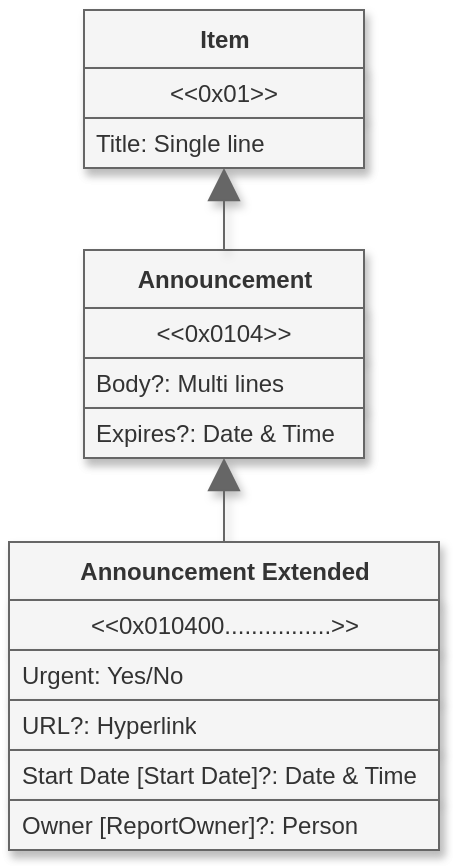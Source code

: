<mxfile>
    <diagram id="DzO7ZxxaBLWRnM7hBDCy" name="Page-1">
        <mxGraphModel dx="1145" dy="788" grid="1" gridSize="10" guides="1" tooltips="1" connect="1" arrows="1" fold="1" page="1" pageScale="1" pageWidth="850" pageHeight="1100" math="0" shadow="0">
            <root>
                <mxCell id="0"/>
                <mxCell id="1" parent="0"/>
                <mxCell id="2" value="Announcement" style="swimlane;fontStyle=1;align=center;verticalAlign=middle;childLayout=stackLayout;horizontal=1;startSize=29;horizontalStack=0;resizeParent=1;resizeParentMax=0;resizeLast=0;collapsible=0;marginBottom=0;html=1;shadow=1;fillColor=#f5f5f5;fontColor=#333333;strokeColor=#666666;" parent="1" vertex="1">
                    <mxGeometry x="340" y="250" width="140" height="104" as="geometry"/>
                </mxCell>
                <mxCell id="3" value="&amp;lt;&amp;lt;0x0104&amp;gt;&amp;gt;" style="text;html=1;strokeColor=#666666;fillColor=#f5f5f5;align=center;verticalAlign=middle;spacingLeft=4;spacingRight=4;overflow=hidden;rotatable=0;points=[[0,0.5],[1,0.5]];portConstraint=eastwest;shadow=1;fontColor=#333333;" parent="2" vertex="1">
                    <mxGeometry y="29" width="140" height="25" as="geometry"/>
                </mxCell>
                <mxCell id="11" value="Body?:&amp;nbsp;Multi lines" style="text;html=1;strokeColor=#666666;fillColor=#f5f5f5;align=left;verticalAlign=middle;spacingLeft=4;spacingRight=4;overflow=hidden;rotatable=0;points=[[0,0.5],[1,0.5]];portConstraint=eastwest;shadow=1;fontColor=#333333;" parent="2" vertex="1">
                    <mxGeometry y="54" width="140" height="25" as="geometry"/>
                </mxCell>
                <mxCell id="13" value="Expires?:&amp;nbsp;Date &amp;amp; Time" style="text;html=1;strokeColor=#666666;fillColor=#f5f5f5;align=left;verticalAlign=middle;spacingLeft=4;spacingRight=4;overflow=hidden;rotatable=0;points=[[0,0.5],[1,0.5]];portConstraint=eastwest;shadow=1;fontColor=#333333;" parent="2" vertex="1">
                    <mxGeometry y="79" width="140" height="25" as="geometry"/>
                </mxCell>
                <mxCell id="9" style="edgeStyle=orthogonalEdgeStyle;rounded=0;orthogonalLoop=1;jettySize=auto;html=1;endArrow=block;endFill=1;endSize=14;shadow=1;fillColor=#f5f5f5;strokeColor=#666666;" parent="1" source="5" target="2" edge="1">
                    <mxGeometry relative="1" as="geometry"/>
                </mxCell>
                <mxCell id="5" value="Announcement Extended" style="swimlane;fontStyle=1;align=center;verticalAlign=middle;childLayout=stackLayout;horizontal=1;startSize=29;horizontalStack=0;resizeParent=1;resizeParentMax=0;resizeLast=0;collapsible=0;marginBottom=0;html=1;shadow=1;fillColor=#f5f5f5;fontColor=#333333;strokeColor=#666666;" parent="1" vertex="1">
                    <mxGeometry x="302.5" y="396" width="215" height="154" as="geometry"/>
                </mxCell>
                <mxCell id="6" value="&amp;lt;&amp;lt;0x010400................&amp;gt;&amp;gt;" style="text;html=1;strokeColor=#666666;fillColor=#f5f5f5;align=center;verticalAlign=middle;spacingLeft=4;spacingRight=4;overflow=hidden;rotatable=0;points=[[0,0.5],[1,0.5]];portConstraint=eastwest;shadow=1;fontColor=#333333;" parent="5" vertex="1">
                    <mxGeometry y="29" width="215" height="25" as="geometry"/>
                </mxCell>
                <mxCell id="7" value="Urgent: Yes/No" style="text;html=1;strokeColor=#666666;fillColor=#f5f5f5;align=left;verticalAlign=middle;spacingLeft=4;spacingRight=4;overflow=hidden;rotatable=0;points=[[0,0.5],[1,0.5]];portConstraint=eastwest;shadow=1;fontColor=#333333;" parent="5" vertex="1">
                    <mxGeometry y="54" width="215" height="25" as="geometry"/>
                </mxCell>
                <mxCell id="14" value="URL?: Hyperlink" style="text;html=1;strokeColor=#666666;fillColor=#f5f5f5;align=left;verticalAlign=middle;spacingLeft=4;spacingRight=4;overflow=hidden;rotatable=0;points=[[0,0.5],[1,0.5]];portConstraint=eastwest;shadow=1;fontColor=#333333;" parent="5" vertex="1">
                    <mxGeometry y="79" width="215" height="25" as="geometry"/>
                </mxCell>
                <mxCell id="16" value="Start Date [Start Date]?:&amp;nbsp;Date &amp;amp; Time" style="text;html=1;strokeColor=#666666;fillColor=#f5f5f5;align=left;verticalAlign=middle;spacingLeft=4;spacingRight=4;overflow=hidden;rotatable=0;points=[[0,0.5],[1,0.5]];portConstraint=eastwest;shadow=1;fontColor=#333333;" parent="5" vertex="1">
                    <mxGeometry y="104" width="215" height="25" as="geometry"/>
                </mxCell>
                <mxCell id="17" value="Owner [ReportOwner]?:&amp;nbsp;Person" style="text;html=1;strokeColor=#666666;fillColor=#f5f5f5;align=left;verticalAlign=middle;spacingLeft=4;spacingRight=4;overflow=hidden;rotatable=0;points=[[0,0.5],[1,0.5]];portConstraint=eastwest;shadow=1;fontColor=#333333;" parent="5" vertex="1">
                    <mxGeometry y="129" width="215" height="25" as="geometry"/>
                </mxCell>
                <mxCell id="19" value="Item" style="swimlane;fontStyle=1;align=center;verticalAlign=middle;childLayout=stackLayout;horizontal=1;startSize=29;horizontalStack=0;resizeParent=1;resizeParentMax=0;resizeLast=0;collapsible=0;marginBottom=0;html=1;shadow=1;fillColor=#f5f5f5;fontColor=#333333;strokeColor=#666666;" parent="1" vertex="1">
                    <mxGeometry x="340" y="130" width="140" height="79" as="geometry"/>
                </mxCell>
                <mxCell id="20" value="&amp;lt;&amp;lt;0x01&amp;gt;&amp;gt;" style="text;html=1;strokeColor=#666666;fillColor=#f5f5f5;align=center;verticalAlign=middle;spacingLeft=4;spacingRight=4;overflow=hidden;rotatable=0;points=[[0,0.5],[1,0.5]];portConstraint=eastwest;shadow=1;fontColor=#333333;" parent="19" vertex="1">
                    <mxGeometry y="29" width="140" height="25" as="geometry"/>
                </mxCell>
                <mxCell id="21" value="Title:&amp;nbsp;Single line" style="text;html=1;strokeColor=#666666;fillColor=#f5f5f5;align=left;verticalAlign=middle;spacingLeft=4;spacingRight=4;overflow=hidden;rotatable=0;points=[[0,0.5],[1,0.5]];portConstraint=eastwest;shadow=1;fontColor=#333333;" parent="19" vertex="1">
                    <mxGeometry y="54" width="140" height="25" as="geometry"/>
                </mxCell>
                <mxCell id="24" style="edgeStyle=orthogonalEdgeStyle;rounded=0;orthogonalLoop=1;jettySize=auto;html=1;endArrow=block;endFill=1;endSize=14;shadow=1;fillColor=#f5f5f5;strokeColor=#666666;" parent="1" source="2" target="19" edge="1">
                    <mxGeometry relative="1" as="geometry">
                        <mxPoint x="420" y="406" as="sourcePoint"/>
                        <mxPoint x="420" y="369" as="targetPoint"/>
                    </mxGeometry>
                </mxCell>
            </root>
        </mxGraphModel>
    </diagram>
</mxfile>